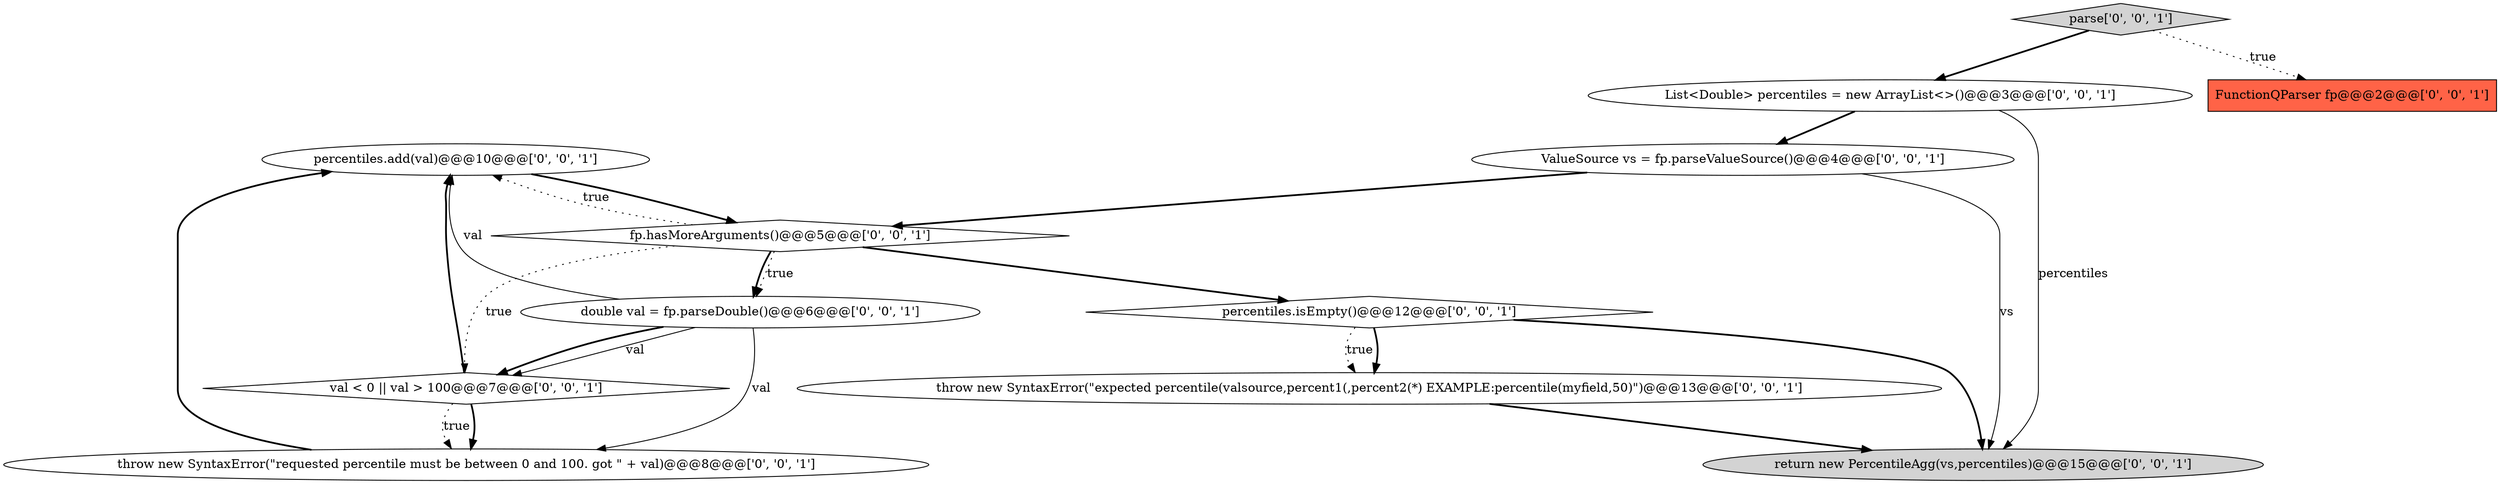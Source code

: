 digraph {
10 [style = filled, label = "percentiles.add(val)@@@10@@@['0', '0', '1']", fillcolor = white, shape = ellipse image = "AAA0AAABBB3BBB"];
5 [style = filled, label = "throw new SyntaxError(\"requested percentile must be between 0 and 100. got \" + val)@@@8@@@['0', '0', '1']", fillcolor = white, shape = ellipse image = "AAA0AAABBB3BBB"];
7 [style = filled, label = "double val = fp.parseDouble()@@@6@@@['0', '0', '1']", fillcolor = white, shape = ellipse image = "AAA0AAABBB3BBB"];
8 [style = filled, label = "val < 0 || val > 100@@@7@@@['0', '0', '1']", fillcolor = white, shape = diamond image = "AAA0AAABBB3BBB"];
4 [style = filled, label = "ValueSource vs = fp.parseValueSource()@@@4@@@['0', '0', '1']", fillcolor = white, shape = ellipse image = "AAA0AAABBB3BBB"];
1 [style = filled, label = "percentiles.isEmpty()@@@12@@@['0', '0', '1']", fillcolor = white, shape = diamond image = "AAA0AAABBB3BBB"];
3 [style = filled, label = "throw new SyntaxError(\"expected percentile(valsource,percent1(,percent2(*) EXAMPLE:percentile(myfield,50)\")@@@13@@@['0', '0', '1']", fillcolor = white, shape = ellipse image = "AAA0AAABBB3BBB"];
9 [style = filled, label = "fp.hasMoreArguments()@@@5@@@['0', '0', '1']", fillcolor = white, shape = diamond image = "AAA0AAABBB3BBB"];
11 [style = filled, label = "parse['0', '0', '1']", fillcolor = lightgray, shape = diamond image = "AAA0AAABBB3BBB"];
2 [style = filled, label = "return new PercentileAgg(vs,percentiles)@@@15@@@['0', '0', '1']", fillcolor = lightgray, shape = ellipse image = "AAA0AAABBB3BBB"];
0 [style = filled, label = "FunctionQParser fp@@@2@@@['0', '0', '1']", fillcolor = tomato, shape = box image = "AAA0AAABBB3BBB"];
6 [style = filled, label = "List<Double> percentiles = new ArrayList<>()@@@3@@@['0', '0', '1']", fillcolor = white, shape = ellipse image = "AAA0AAABBB3BBB"];
7->8 [style = solid, label="val"];
9->8 [style = dotted, label="true"];
7->8 [style = bold, label=""];
4->2 [style = solid, label="vs"];
6->4 [style = bold, label=""];
8->5 [style = bold, label=""];
3->2 [style = bold, label=""];
10->9 [style = bold, label=""];
9->7 [style = dotted, label="true"];
11->0 [style = dotted, label="true"];
11->6 [style = bold, label=""];
5->10 [style = bold, label=""];
9->10 [style = dotted, label="true"];
6->2 [style = solid, label="percentiles"];
1->3 [style = bold, label=""];
1->3 [style = dotted, label="true"];
7->5 [style = solid, label="val"];
4->9 [style = bold, label=""];
8->5 [style = dotted, label="true"];
7->10 [style = solid, label="val"];
9->1 [style = bold, label=""];
1->2 [style = bold, label=""];
8->10 [style = bold, label=""];
9->7 [style = bold, label=""];
}
